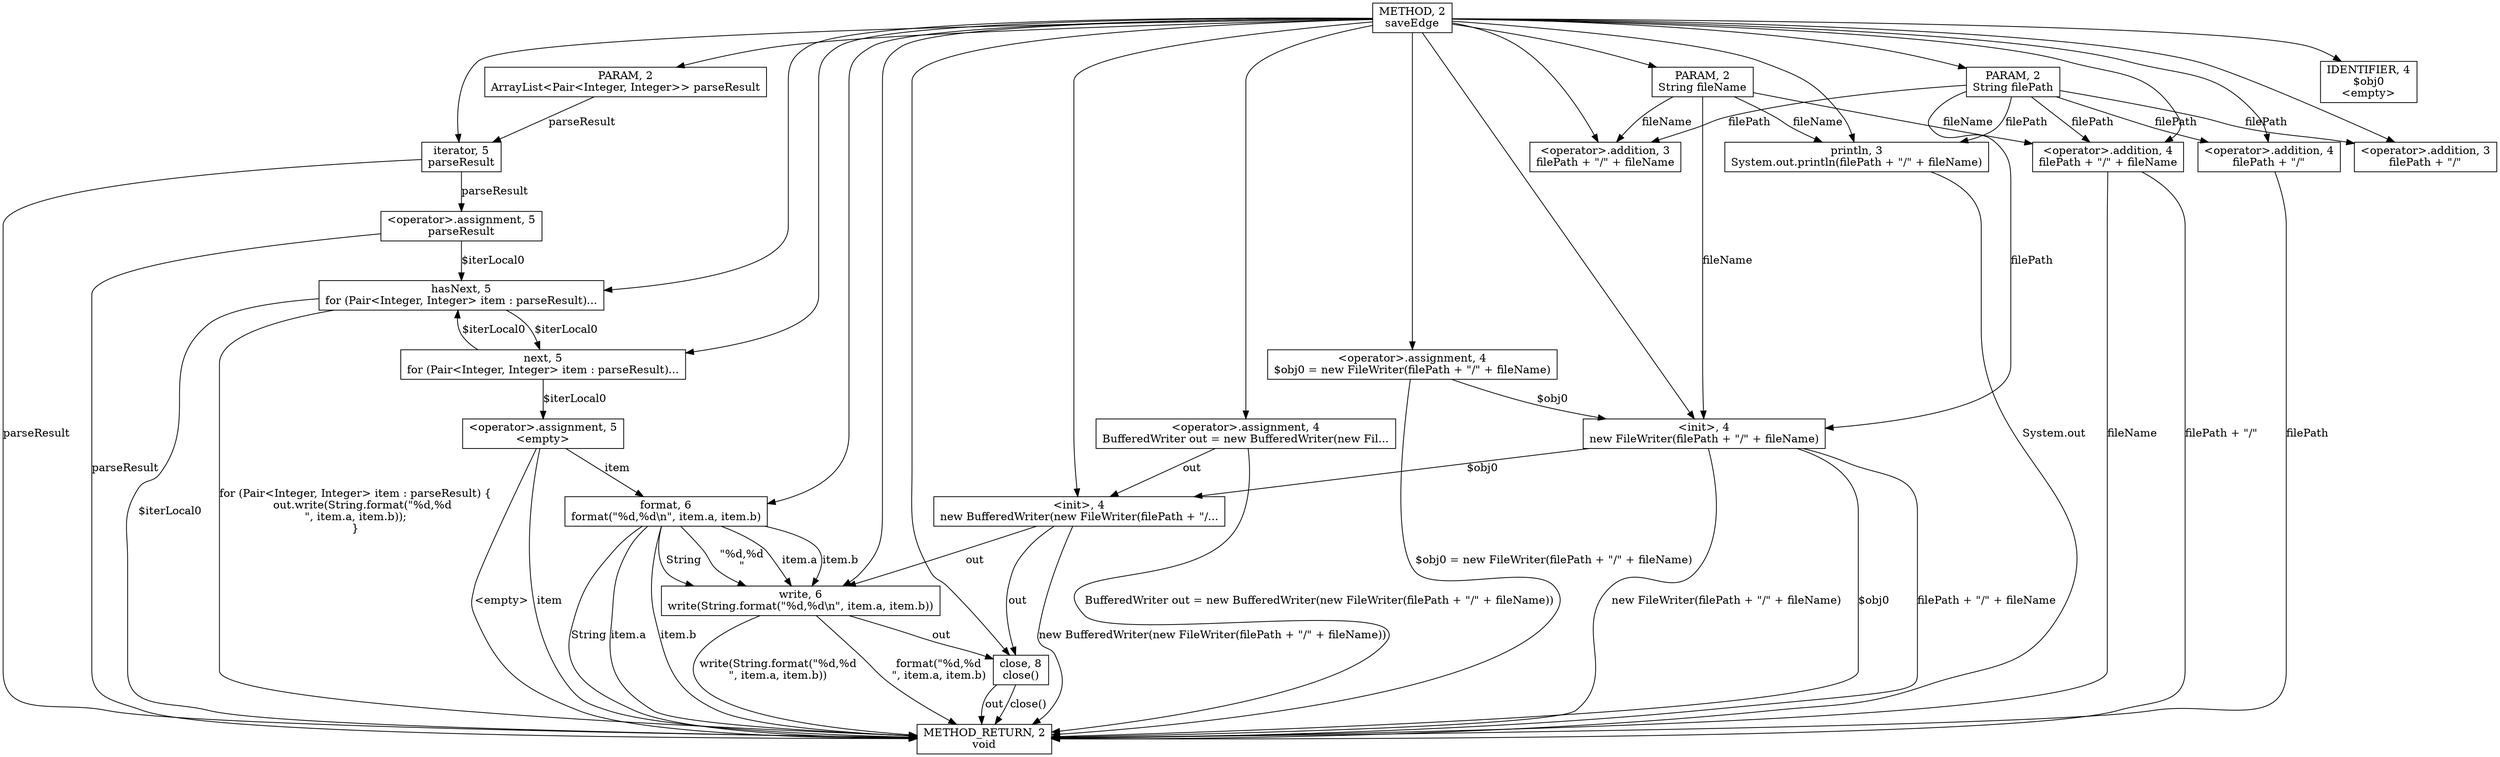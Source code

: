 digraph "saveEdge" {  
node [shape="rect"];  
"111669149696" [label = <METHOD, 2<BR/>saveEdge> ]
"128849018880" [label = <METHOD_RETURN, 2<BR/>void> ]
"115964116992" [label = <PARAM, 2<BR/>ArrayList&lt;Pair&lt;Integer, Integer&gt;&gt; parseResult> ]
"115964116993" [label = <PARAM, 2<BR/>String filePath> ]
"115964116994" [label = <PARAM, 2<BR/>String fileName> ]
"30064771076" [label = <&lt;operator&gt;.assignment, 4<BR/>BufferedWriter out = new BufferedWriter(new Fil...> ]
"30064771078" [label = <&lt;init&gt;, 4<BR/>new BufferedWriter(new FileWriter(filePath + &quot;/...> ]
"30064771084" [label = <&lt;operator&gt;.assignment, 5<BR/>parseResult> ]
"30064771093" [label = <close, 8<BR/>close()> ]
"30064771072" [label = <println, 3<BR/>System.out.println(filePath + &quot;/&quot; + fileName)> ]
"30064771072" [label = <println, 3<BR/>System.out.println(filePath + &quot;/&quot; + fileName)> ]
"30064771076" [label = <&lt;operator&gt;.assignment, 4<BR/>BufferedWriter out = new BufferedWriter(new Fil...> ]
"30064771076" [label = <&lt;operator&gt;.assignment, 4<BR/>BufferedWriter out = new BufferedWriter(new Fil...> ]
"30064771078" [label = <&lt;init&gt;, 4<BR/>new BufferedWriter(new FileWriter(filePath + &quot;/...> ]
"30064771078" [label = <&lt;init&gt;, 4<BR/>new BufferedWriter(new FileWriter(filePath + &quot;/...> ]
"30064771084" [label = <&lt;operator&gt;.assignment, 5<BR/>parseResult> ]
"30064771084" [label = <&lt;operator&gt;.assignment, 5<BR/>parseResult> ]
"30064771086" [label = <hasNext, 5<BR/>for (Pair&lt;Integer, Integer&gt; item : parseResult)...> ]
"30064771093" [label = <close, 8<BR/>close()> ]
"30064771074" [label = <&lt;operator&gt;.addition, 3<BR/>filePath + &quot;/&quot; + fileName> ]
"30064771074" [label = <&lt;operator&gt;.addition, 3<BR/>filePath + &quot;/&quot; + fileName> ]
"30064771079" [label = <&lt;operator&gt;.assignment, 4<BR/>$obj0 = new FileWriter(filePath + &quot;/&quot; + fileName)> ]
"30064771081" [label = <&lt;init&gt;, 4<BR/>new FileWriter(filePath + &quot;/&quot; + fileName)> ]
"68719476745" [label = <IDENTIFIER, 4<BR/>$obj0<BR/>&lt;empty&gt;> ]
"30064771085" [label = <iterator, 5<BR/>parseResult> ]
"30064771086" [label = <hasNext, 5<BR/>for (Pair&lt;Integer, Integer&gt; item : parseResult)...> ]
"30064771087" [label = <&lt;operator&gt;.assignment, 5<BR/>&lt;empty&gt;> ]
"30064771089" [label = <write, 6<BR/>write(String.format(&quot;%d,%d\n&quot;, item.a, item.b))> ]
"30064771075" [label = <&lt;operator&gt;.addition, 3<BR/>filePath + &quot;/&quot;> ]
"30064771075" [label = <&lt;operator&gt;.addition, 3<BR/>filePath + &quot;/&quot;> ]
"30064771079" [label = <&lt;operator&gt;.assignment, 4<BR/>$obj0 = new FileWriter(filePath + &quot;/&quot; + fileName)> ]
"30064771079" [label = <&lt;operator&gt;.assignment, 4<BR/>$obj0 = new FileWriter(filePath + &quot;/&quot; + fileName)> ]
"30064771081" [label = <&lt;init&gt;, 4<BR/>new FileWriter(filePath + &quot;/&quot; + fileName)> ]
"30064771081" [label = <&lt;init&gt;, 4<BR/>new FileWriter(filePath + &quot;/&quot; + fileName)> ]
"30064771087" [label = <&lt;operator&gt;.assignment, 5<BR/>&lt;empty&gt;> ]
"30064771087" [label = <&lt;operator&gt;.assignment, 5<BR/>&lt;empty&gt;> ]
"30064771089" [label = <write, 6<BR/>write(String.format(&quot;%d,%d\n&quot;, item.a, item.b))> ]
"30064771089" [label = <write, 6<BR/>write(String.format(&quot;%d,%d\n&quot;, item.a, item.b))> ]
"30064771082" [label = <&lt;operator&gt;.addition, 4<BR/>filePath + &quot;/&quot; + fileName> ]
"30064771082" [label = <&lt;operator&gt;.addition, 4<BR/>filePath + &quot;/&quot; + fileName> ]
"30064771088" [label = <next, 5<BR/>for (Pair&lt;Integer, Integer&gt; item : parseResult)...> ]
"30064771090" [label = <format, 6<BR/>format(&quot;%d,%d\n&quot;, item.a, item.b)> ]
"30064771090" [label = <format, 6<BR/>format(&quot;%d,%d\n&quot;, item.a, item.b)> ]
"30064771090" [label = <format, 6<BR/>format(&quot;%d,%d\n&quot;, item.a, item.b)> ]
"30064771090" [label = <format, 6<BR/>format(&quot;%d,%d\n&quot;, item.a, item.b)> ]
"30064771083" [label = <&lt;operator&gt;.addition, 4<BR/>filePath + &quot;/&quot;> ]
"30064771083" [label = <&lt;operator&gt;.addition, 4<BR/>filePath + &quot;/&quot;> ]
  "30064771072" -> "128849018880"  [ label = "System.out"] 
  "30064771076" -> "128849018880"  [ label = "BufferedWriter out = new BufferedWriter(new FileWriter(filePath + &quot;/&quot; + fileName))"] 
  "30064771079" -> "128849018880"  [ label = "$obj0 = new FileWriter(filePath + &quot;/&quot; + fileName)"] 
  "30064771081" -> "128849018880"  [ label = "$obj0"] 
  "30064771083" -> "128849018880"  [ label = "filePath"] 
  "30064771082" -> "128849018880"  [ label = "filePath + &quot;/&quot;"] 
  "30064771082" -> "128849018880"  [ label = "fileName"] 
  "30064771081" -> "128849018880"  [ label = "filePath + &quot;/&quot; + fileName"] 
  "30064771081" -> "128849018880"  [ label = "new FileWriter(filePath + &quot;/&quot; + fileName)"] 
  "30064771078" -> "128849018880"  [ label = "new BufferedWriter(new FileWriter(filePath + &quot;/&quot; + fileName))"] 
  "30064771085" -> "128849018880"  [ label = "parseResult"] 
  "30064771084" -> "128849018880"  [ label = "parseResult"] 
  "30064771086" -> "128849018880"  [ label = "$iterLocal0"] 
  "30064771086" -> "128849018880"  [ label = "for (Pair&lt;Integer, Integer&gt; item : parseResult) {
    out.write(String.format(&quot;%d,%d\n&quot;, item.a, item.b));
}"] 
  "30064771093" -> "128849018880"  [ label = "out"] 
  "30064771093" -> "128849018880"  [ label = "close()"] 
  "30064771087" -> "128849018880"  [ label = "item"] 
  "30064771087" -> "128849018880"  [ label = "&lt;empty&gt;"] 
  "30064771090" -> "128849018880"  [ label = "item.a"] 
  "30064771090" -> "128849018880"  [ label = "item.b"] 
  "30064771089" -> "128849018880"  [ label = "format(&quot;%d,%d\n&quot;, item.a, item.b)"] 
  "30064771089" -> "128849018880"  [ label = "write(String.format(&quot;%d,%d\n&quot;, item.a, item.b))"] 
  "30064771090" -> "128849018880"  [ label = "String"] 
  "111669149696" -> "115964116992" 
  "111669149696" -> "115964116993" 
  "111669149696" -> "115964116994" 
  "111669149696" -> "30064771076" 
  "30064771085" -> "30064771084"  [ label = "parseResult"] 
  "115964116993" -> "30064771072"  [ label = "filePath"] 
  "111669149696" -> "30064771072" 
  "115964116994" -> "30064771072"  [ label = "fileName"] 
  "30064771076" -> "30064771078"  [ label = "out"] 
  "111669149696" -> "30064771078" 
  "30064771081" -> "30064771078"  [ label = "$obj0"] 
  "30064771078" -> "30064771093"  [ label = "out"] 
  "30064771089" -> "30064771093"  [ label = "out"] 
  "111669149696" -> "30064771093" 
  "115964116993" -> "30064771074"  [ label = "filePath"] 
  "111669149696" -> "30064771074" 
  "115964116994" -> "30064771074"  [ label = "fileName"] 
  "111669149696" -> "30064771079" 
  "111669149696" -> "68719476745" 
  "115964116992" -> "30064771085"  [ label = "parseResult"] 
  "111669149696" -> "30064771085" 
  "30064771084" -> "30064771086"  [ label = "$iterLocal0"] 
  "30064771088" -> "30064771086"  [ label = "$iterLocal0"] 
  "111669149696" -> "30064771086" 
  "30064771088" -> "30064771087"  [ label = "$iterLocal0"] 
  "115964116993" -> "30064771075"  [ label = "filePath"] 
  "111669149696" -> "30064771075" 
  "30064771079" -> "30064771081"  [ label = "$obj0"] 
  "111669149696" -> "30064771081" 
  "115964116993" -> "30064771081"  [ label = "filePath"] 
  "115964116994" -> "30064771081"  [ label = "fileName"] 
  "30064771078" -> "30064771089"  [ label = "out"] 
  "111669149696" -> "30064771089" 
  "30064771090" -> "30064771089"  [ label = "String"] 
  "30064771090" -> "30064771089"  [ label = "&quot;%d,%d\n&quot;"] 
  "30064771090" -> "30064771089"  [ label = "item.a"] 
  "30064771090" -> "30064771089"  [ label = "item.b"] 
  "111669149696" -> "30064771082" 
  "115964116993" -> "30064771082"  [ label = "filePath"] 
  "115964116994" -> "30064771082"  [ label = "fileName"] 
  "30064771086" -> "30064771088"  [ label = "$iterLocal0"] 
  "111669149696" -> "30064771088" 
  "111669149696" -> "30064771090" 
  "30064771087" -> "30064771090"  [ label = "item"] 
  "111669149696" -> "30064771083" 
  "115964116993" -> "30064771083"  [ label = "filePath"] 
}
